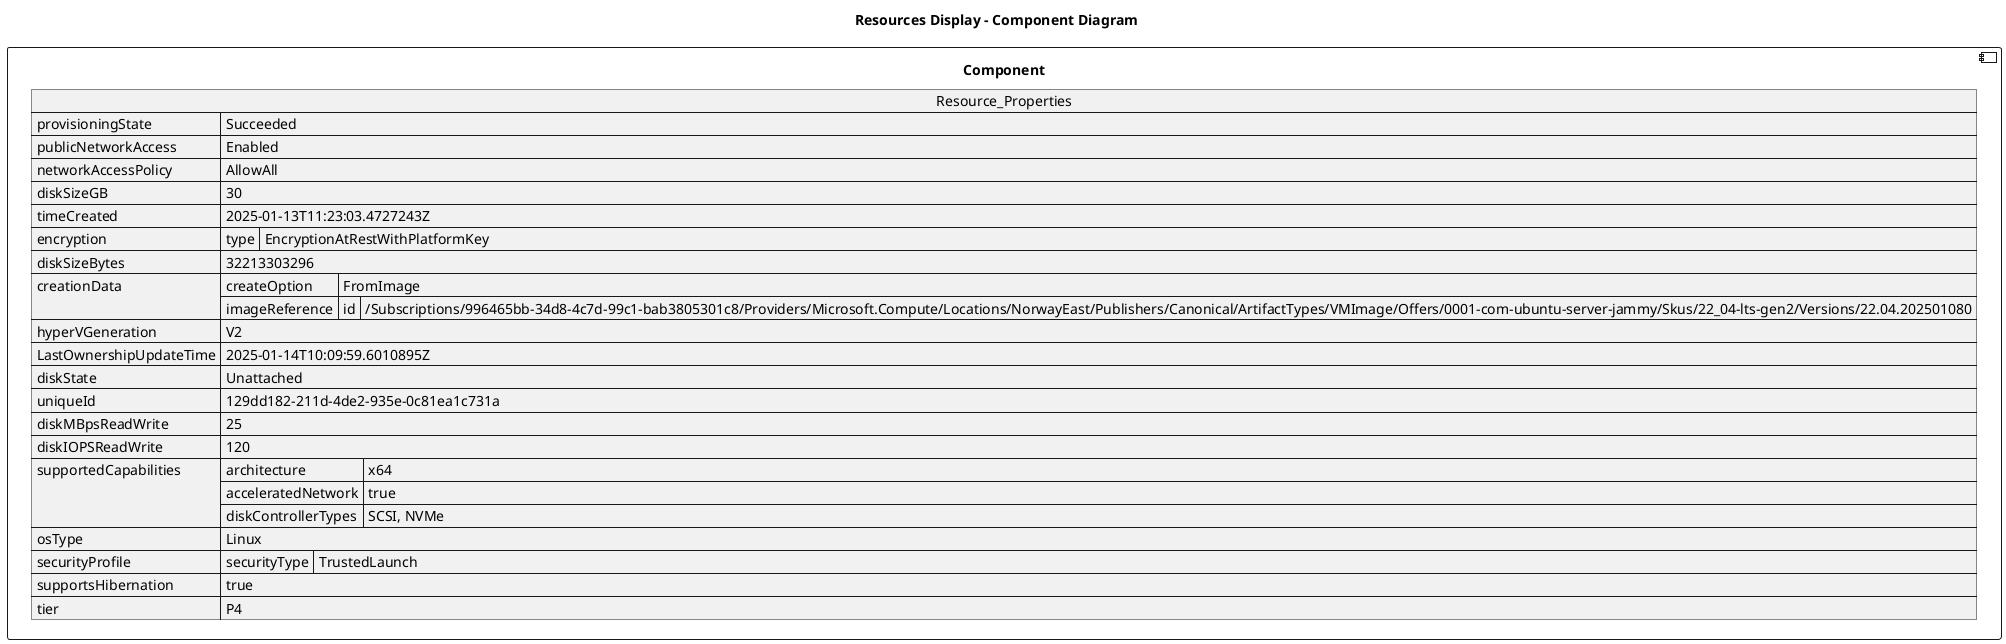 @startuml

title Resources Display - Component Diagram

component Component {

json  Resource_Properties {
  "provisioningState": "Succeeded",
  "publicNetworkAccess": "Enabled",
  "networkAccessPolicy": "AllowAll",
  "diskSizeGB": 30,
  "timeCreated": "2025-01-13T11:23:03.4727243Z",
  "encryption": {
    "type": "EncryptionAtRestWithPlatformKey"
  },
  "diskSizeBytes": 32213303296,
  "creationData": {
    "createOption": "FromImage",
    "imageReference": {
      "id": "/Subscriptions/996465bb-34d8-4c7d-99c1-bab3805301c8/Providers/Microsoft.Compute/Locations/NorwayEast/Publishers/Canonical/ArtifactTypes/VMImage/Offers/0001-com-ubuntu-server-jammy/Skus/22_04-lts-gen2/Versions/22.04.202501080"
    }
  },
  "hyperVGeneration": "V2",
  "LastOwnershipUpdateTime": "2025-01-14T10:09:59.6010895Z",
  "diskState": "Unattached",
  "uniqueId": "129dd182-211d-4de2-935e-0c81ea1c731a",
  "diskMBpsReadWrite": 25,
  "diskIOPSReadWrite": 120,
  "supportedCapabilities": {
    "architecture": "x64",
    "acceleratedNetwork": true,
    "diskControllerTypes": "SCSI, NVMe"
  },
  "osType": "Linux",
  "securityProfile": {
    "securityType": "TrustedLaunch"
  },
  "supportsHibernation": true,
  "tier": "P4"
}
}
@enduml
